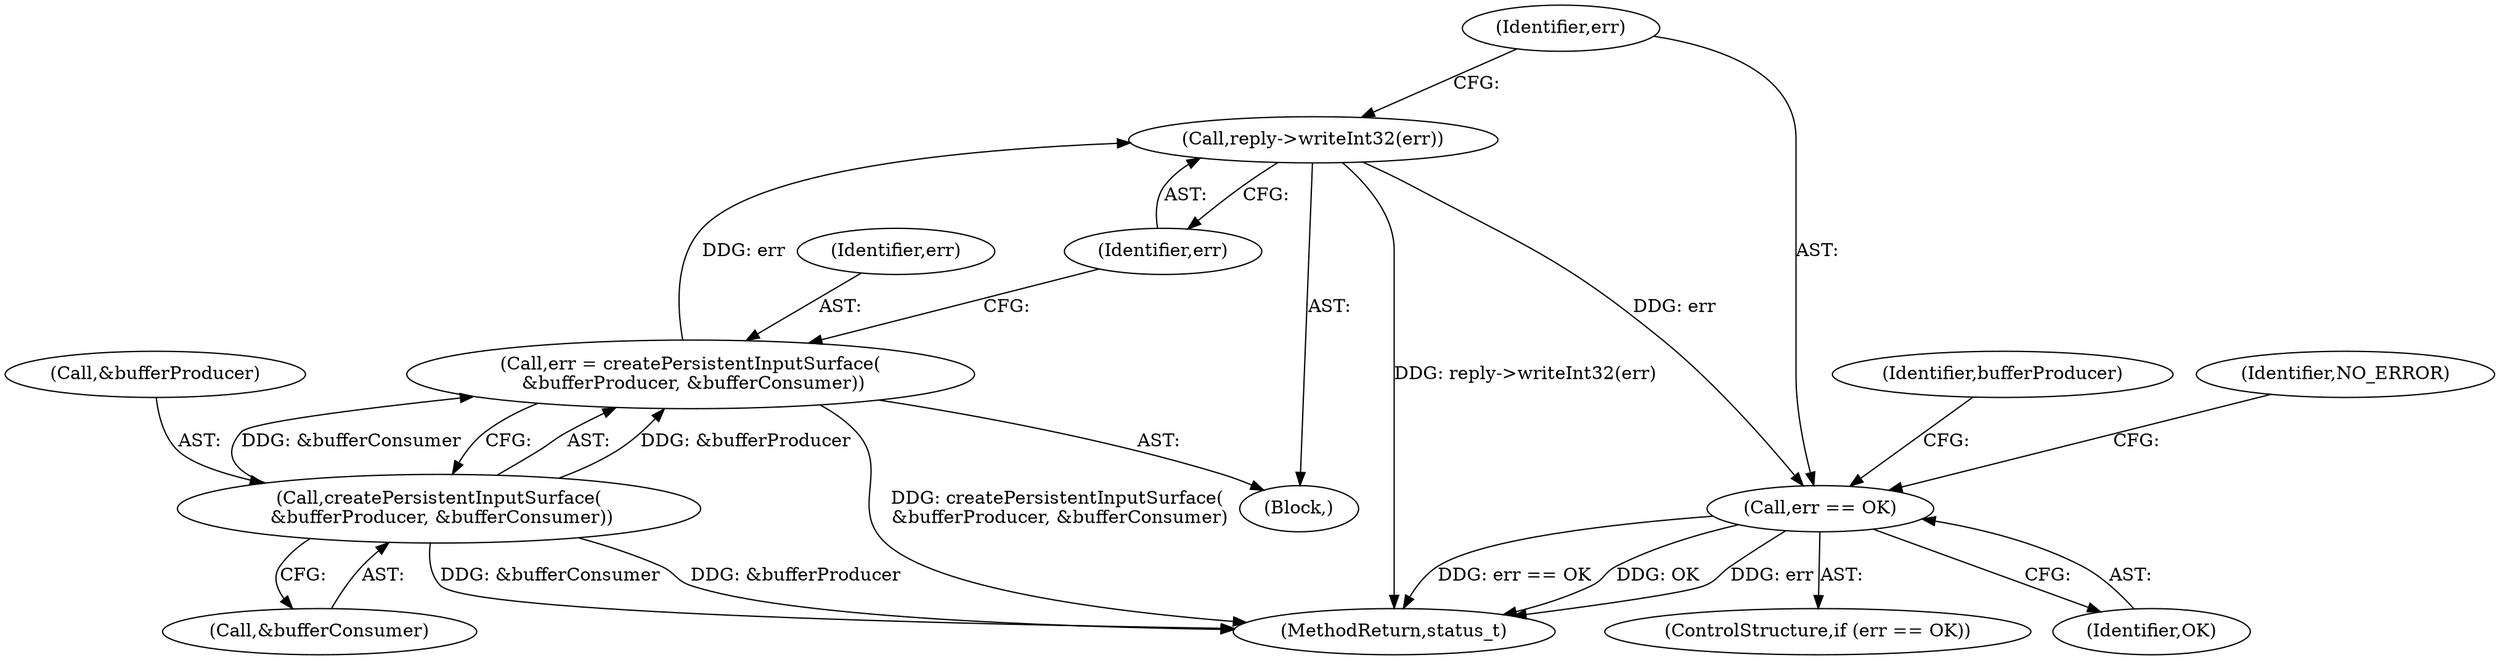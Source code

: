 digraph "0_Android_295c883fe3105b19bcd0f9e07d54c6b589fc5bff@API" {
"1000717" [label="(Call,reply->writeInt32(err))"];
"1000710" [label="(Call,err = createPersistentInputSurface(\n &bufferProducer, &bufferConsumer))"];
"1000712" [label="(Call,createPersistentInputSurface(\n &bufferProducer, &bufferConsumer))"];
"1000720" [label="(Call,err == OK)"];
"1000718" [label="(Identifier,err)"];
"1000720" [label="(Call,err == OK)"];
"1000712" [label="(Call,createPersistentInputSurface(\n &bufferProducer, &bufferConsumer))"];
"1000717" [label="(Call,reply->writeInt32(err))"];
"1000713" [label="(Call,&bufferProducer)"];
"1000731" [label="(Identifier,NO_ERROR)"];
"1000715" [label="(Call,&bufferConsumer)"];
"1000719" [label="(ControlStructure,if (err == OK))"];
"1000711" [label="(Identifier,err)"];
"1000702" [label="(Block,)"];
"1001214" [label="(MethodReturn,status_t)"];
"1000710" [label="(Call,err = createPersistentInputSurface(\n &bufferProducer, &bufferConsumer))"];
"1000721" [label="(Identifier,err)"];
"1000722" [label="(Identifier,OK)"];
"1000726" [label="(Identifier,bufferProducer)"];
"1000717" -> "1000702"  [label="AST: "];
"1000717" -> "1000718"  [label="CFG: "];
"1000718" -> "1000717"  [label="AST: "];
"1000721" -> "1000717"  [label="CFG: "];
"1000717" -> "1001214"  [label="DDG: reply->writeInt32(err)"];
"1000710" -> "1000717"  [label="DDG: err"];
"1000717" -> "1000720"  [label="DDG: err"];
"1000710" -> "1000702"  [label="AST: "];
"1000710" -> "1000712"  [label="CFG: "];
"1000711" -> "1000710"  [label="AST: "];
"1000712" -> "1000710"  [label="AST: "];
"1000718" -> "1000710"  [label="CFG: "];
"1000710" -> "1001214"  [label="DDG: createPersistentInputSurface(\n &bufferProducer, &bufferConsumer)"];
"1000712" -> "1000710"  [label="DDG: &bufferProducer"];
"1000712" -> "1000710"  [label="DDG: &bufferConsumer"];
"1000712" -> "1000715"  [label="CFG: "];
"1000713" -> "1000712"  [label="AST: "];
"1000715" -> "1000712"  [label="AST: "];
"1000712" -> "1001214"  [label="DDG: &bufferConsumer"];
"1000712" -> "1001214"  [label="DDG: &bufferProducer"];
"1000720" -> "1000719"  [label="AST: "];
"1000720" -> "1000722"  [label="CFG: "];
"1000721" -> "1000720"  [label="AST: "];
"1000722" -> "1000720"  [label="AST: "];
"1000726" -> "1000720"  [label="CFG: "];
"1000731" -> "1000720"  [label="CFG: "];
"1000720" -> "1001214"  [label="DDG: err"];
"1000720" -> "1001214"  [label="DDG: err == OK"];
"1000720" -> "1001214"  [label="DDG: OK"];
}
